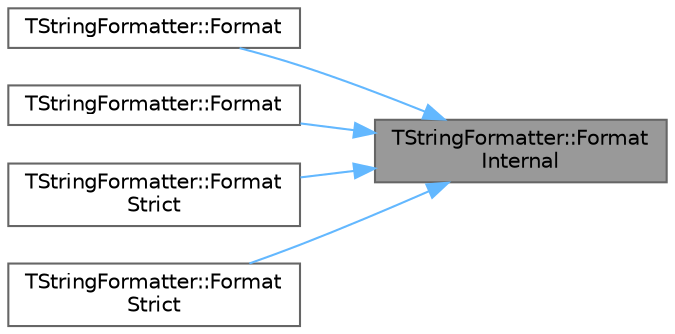 digraph "TStringFormatter::FormatInternal"
{
 // INTERACTIVE_SVG=YES
 // LATEX_PDF_SIZE
  bgcolor="transparent";
  edge [fontname=Helvetica,fontsize=10,labelfontname=Helvetica,labelfontsize=10];
  node [fontname=Helvetica,fontsize=10,shape=box,height=0.2,width=0.4];
  rankdir="RL";
  Node1 [id="Node000001",label="TStringFormatter::Format\lInternal",height=0.2,width=0.4,color="gray40", fillcolor="grey60", style="filled", fontcolor="black",tooltip="Internal formatting logic."];
  Node1 -> Node2 [id="edge1_Node000001_Node000002",dir="back",color="steelblue1",style="solid",tooltip=" "];
  Node2 [id="Node000002",label="TStringFormatter::Format",height=0.2,width=0.4,color="grey40", fillcolor="white", style="filled",URL="$d6/df6/classTStringFormatter.html#a5bc74392a77e9c526068d726efa9bb2d",tooltip="Format the specified string using the specified arguments."];
  Node1 -> Node3 [id="edge2_Node000001_Node000003",dir="back",color="steelblue1",style="solid",tooltip=" "];
  Node3 [id="Node000003",label="TStringFormatter::Format",height=0.2,width=0.4,color="grey40", fillcolor="white", style="filled",URL="$d6/df6/classTStringFormatter.html#aa2698d0dbd7f7302c383de2a08b897b7",tooltip="Format the specified string using the specified arguments."];
  Node1 -> Node4 [id="edge3_Node000001_Node000004",dir="back",color="steelblue1",style="solid",tooltip=" "];
  Node4 [id="Node000004",label="TStringFormatter::Format\lStrict",height=0.2,width=0.4,color="grey40", fillcolor="white", style="filled",URL="$d6/df6/classTStringFormatter.html#a8650ab8ba4ab02f675914be0ba8fff61",tooltip="Format the specified string using the specified arguments."];
  Node1 -> Node5 [id="edge4_Node000001_Node000005",dir="back",color="steelblue1",style="solid",tooltip=" "];
  Node5 [id="Node000005",label="TStringFormatter::Format\lStrict",height=0.2,width=0.4,color="grey40", fillcolor="white", style="filled",URL="$d6/df6/classTStringFormatter.html#a5dcc5e86bf6f989937563e8a3d9e5414",tooltip="Format the specified string using the specified arguments."];
}
